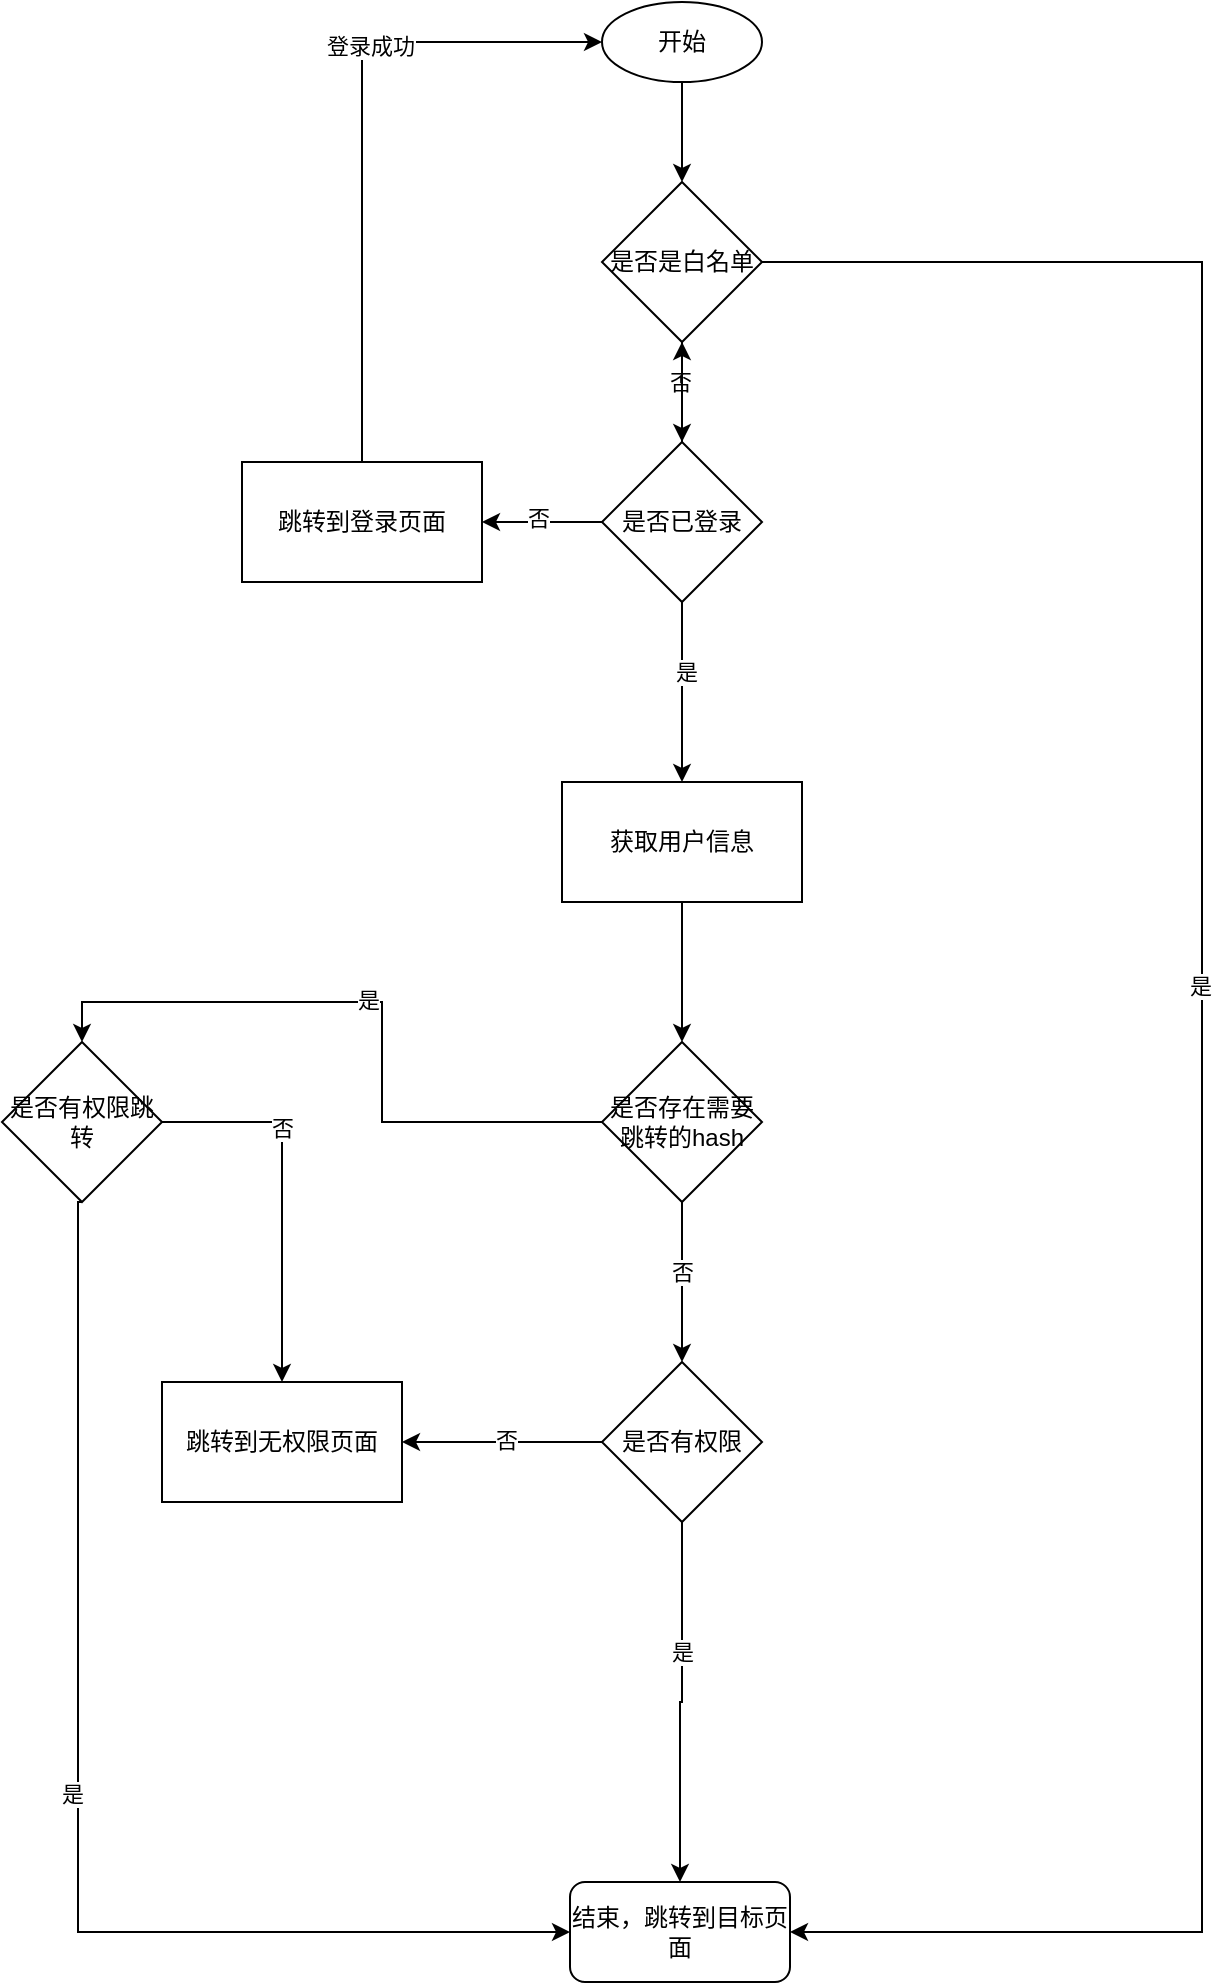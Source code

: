 <mxfile version="26.0.11">
  <diagram name="第 1 页" id="OpzLglPuzwsaN2uVLHSr">
    <mxGraphModel dx="1400" dy="721" grid="1" gridSize="10" guides="1" tooltips="1" connect="1" arrows="1" fold="1" page="1" pageScale="1" pageWidth="827" pageHeight="1169" math="0" shadow="0">
      <root>
        <mxCell id="0" />
        <mxCell id="1" parent="0" />
        <mxCell id="Vu5gZjtnMFJCDZPlwX4_-3" value="" style="edgeStyle=orthogonalEdgeStyle;rounded=0;orthogonalLoop=1;jettySize=auto;html=1;" edge="1" parent="1" source="Vu5gZjtnMFJCDZPlwX4_-1" target="Vu5gZjtnMFJCDZPlwX4_-2">
          <mxGeometry relative="1" as="geometry" />
        </mxCell>
        <mxCell id="Vu5gZjtnMFJCDZPlwX4_-1" value="开始" style="ellipse;whiteSpace=wrap;html=1;" vertex="1" parent="1">
          <mxGeometry x="470" y="90" width="80" height="40" as="geometry" />
        </mxCell>
        <mxCell id="Vu5gZjtnMFJCDZPlwX4_-10" value="" style="edgeStyle=orthogonalEdgeStyle;rounded=0;orthogonalLoop=1;jettySize=auto;html=1;" edge="1" parent="1" source="Vu5gZjtnMFJCDZPlwX4_-2">
          <mxGeometry relative="1" as="geometry">
            <mxPoint x="510" y="310" as="targetPoint" />
          </mxGeometry>
        </mxCell>
        <mxCell id="Vu5gZjtnMFJCDZPlwX4_-11" value="否" style="edgeLabel;html=1;align=center;verticalAlign=middle;resizable=0;points=[];" vertex="1" connectable="0" parent="Vu5gZjtnMFJCDZPlwX4_-10">
          <mxGeometry x="-0.222" y="-1" relative="1" as="geometry">
            <mxPoint as="offset" />
          </mxGeometry>
        </mxCell>
        <mxCell id="Vu5gZjtnMFJCDZPlwX4_-12" style="edgeStyle=orthogonalEdgeStyle;rounded=0;orthogonalLoop=1;jettySize=auto;html=1;exitX=1;exitY=0.5;exitDx=0;exitDy=0;entryX=1;entryY=0.5;entryDx=0;entryDy=0;" edge="1" parent="1" source="Vu5gZjtnMFJCDZPlwX4_-2" target="Vu5gZjtnMFJCDZPlwX4_-4">
          <mxGeometry relative="1" as="geometry">
            <Array as="points">
              <mxPoint x="770" y="220" />
              <mxPoint x="770" y="1055" />
            </Array>
          </mxGeometry>
        </mxCell>
        <mxCell id="Vu5gZjtnMFJCDZPlwX4_-13" value="是" style="edgeLabel;html=1;align=center;verticalAlign=middle;resizable=0;points=[];" vertex="1" connectable="0" parent="Vu5gZjtnMFJCDZPlwX4_-12">
          <mxGeometry x="-0.079" y="-1" relative="1" as="geometry">
            <mxPoint y="1" as="offset" />
          </mxGeometry>
        </mxCell>
        <mxCell id="Vu5gZjtnMFJCDZPlwX4_-2" value="是否是白名单" style="rhombus;whiteSpace=wrap;html=1;" vertex="1" parent="1">
          <mxGeometry x="470" y="180" width="80" height="80" as="geometry" />
        </mxCell>
        <mxCell id="Vu5gZjtnMFJCDZPlwX4_-4" value="结束，跳转到目标页面" style="whiteSpace=wrap;html=1;rounded=1;" vertex="1" parent="1">
          <mxGeometry x="454" y="1030" width="110" height="50" as="geometry" />
        </mxCell>
        <mxCell id="Vu5gZjtnMFJCDZPlwX4_-15" value="" style="edgeStyle=orthogonalEdgeStyle;rounded=0;orthogonalLoop=1;jettySize=auto;html=1;exitX=0.5;exitY=0;exitDx=0;exitDy=0;" edge="1" parent="1" source="Vu5gZjtnMFJCDZPlwX4_-14" target="Vu5gZjtnMFJCDZPlwX4_-2">
          <mxGeometry relative="1" as="geometry" />
        </mxCell>
        <mxCell id="Vu5gZjtnMFJCDZPlwX4_-17" value="" style="edgeStyle=orthogonalEdgeStyle;rounded=0;orthogonalLoop=1;jettySize=auto;html=1;" edge="1" parent="1" source="Vu5gZjtnMFJCDZPlwX4_-14" target="Vu5gZjtnMFJCDZPlwX4_-16">
          <mxGeometry relative="1" as="geometry" />
        </mxCell>
        <mxCell id="Vu5gZjtnMFJCDZPlwX4_-18" value="否" style="edgeLabel;html=1;align=center;verticalAlign=middle;resizable=0;points=[];" vertex="1" connectable="0" parent="Vu5gZjtnMFJCDZPlwX4_-17">
          <mxGeometry x="0.076" y="-2" relative="1" as="geometry">
            <mxPoint as="offset" />
          </mxGeometry>
        </mxCell>
        <mxCell id="Vu5gZjtnMFJCDZPlwX4_-22" value="" style="edgeStyle=orthogonalEdgeStyle;rounded=0;orthogonalLoop=1;jettySize=auto;html=1;entryX=0.5;entryY=0;entryDx=0;entryDy=0;" edge="1" parent="1" source="Vu5gZjtnMFJCDZPlwX4_-14" target="Vu5gZjtnMFJCDZPlwX4_-25">
          <mxGeometry relative="1" as="geometry">
            <mxPoint x="510" y="470" as="targetPoint" />
          </mxGeometry>
        </mxCell>
        <mxCell id="Vu5gZjtnMFJCDZPlwX4_-23" value="是" style="edgeLabel;html=1;align=center;verticalAlign=middle;resizable=0;points=[];" vertex="1" connectable="0" parent="Vu5gZjtnMFJCDZPlwX4_-22">
          <mxGeometry x="-0.234" y="2" relative="1" as="geometry">
            <mxPoint as="offset" />
          </mxGeometry>
        </mxCell>
        <mxCell id="Vu5gZjtnMFJCDZPlwX4_-14" value="是否已登录" style="rhombus;whiteSpace=wrap;html=1;" vertex="1" parent="1">
          <mxGeometry x="470" y="310" width="80" height="80" as="geometry" />
        </mxCell>
        <mxCell id="Vu5gZjtnMFJCDZPlwX4_-19" style="edgeStyle=orthogonalEdgeStyle;rounded=0;orthogonalLoop=1;jettySize=auto;html=1;entryX=0;entryY=0.5;entryDx=0;entryDy=0;" edge="1" parent="1" source="Vu5gZjtnMFJCDZPlwX4_-16" target="Vu5gZjtnMFJCDZPlwX4_-1">
          <mxGeometry relative="1" as="geometry">
            <mxPoint x="360" y="160" as="targetPoint" />
            <Array as="points">
              <mxPoint x="350" y="110" />
            </Array>
          </mxGeometry>
        </mxCell>
        <mxCell id="Vu5gZjtnMFJCDZPlwX4_-20" value="登录成功" style="edgeLabel;html=1;align=center;verticalAlign=middle;resizable=0;points=[];" vertex="1" connectable="0" parent="Vu5gZjtnMFJCDZPlwX4_-19">
          <mxGeometry x="0.297" y="-2" relative="1" as="geometry">
            <mxPoint as="offset" />
          </mxGeometry>
        </mxCell>
        <mxCell id="Vu5gZjtnMFJCDZPlwX4_-16" value="跳转到登录页面" style="whiteSpace=wrap;html=1;" vertex="1" parent="1">
          <mxGeometry x="290" y="320" width="120" height="60" as="geometry" />
        </mxCell>
        <mxCell id="Vu5gZjtnMFJCDZPlwX4_-28" value="" style="edgeStyle=orthogonalEdgeStyle;rounded=0;orthogonalLoop=1;jettySize=auto;html=1;" edge="1" parent="1" source="Vu5gZjtnMFJCDZPlwX4_-25" target="Vu5gZjtnMFJCDZPlwX4_-27">
          <mxGeometry relative="1" as="geometry" />
        </mxCell>
        <mxCell id="Vu5gZjtnMFJCDZPlwX4_-25" value="获取用户信息" style="rounded=0;whiteSpace=wrap;html=1;" vertex="1" parent="1">
          <mxGeometry x="450" y="480" width="120" height="60" as="geometry" />
        </mxCell>
        <mxCell id="Vu5gZjtnMFJCDZPlwX4_-30" value="" style="edgeStyle=orthogonalEdgeStyle;rounded=0;orthogonalLoop=1;jettySize=auto;html=1;entryX=0.5;entryY=0;entryDx=0;entryDy=0;" edge="1" parent="1" source="Vu5gZjtnMFJCDZPlwX4_-27" target="Vu5gZjtnMFJCDZPlwX4_-29">
          <mxGeometry relative="1" as="geometry" />
        </mxCell>
        <mxCell id="Vu5gZjtnMFJCDZPlwX4_-50" value="是" style="edgeLabel;html=1;align=center;verticalAlign=middle;resizable=0;points=[];" vertex="1" connectable="0" parent="Vu5gZjtnMFJCDZPlwX4_-30">
          <mxGeometry x="0.045" y="-1" relative="1" as="geometry">
            <mxPoint as="offset" />
          </mxGeometry>
        </mxCell>
        <mxCell id="Vu5gZjtnMFJCDZPlwX4_-39" value="" style="edgeStyle=orthogonalEdgeStyle;rounded=0;orthogonalLoop=1;jettySize=auto;html=1;" edge="1" parent="1" source="Vu5gZjtnMFJCDZPlwX4_-27" target="Vu5gZjtnMFJCDZPlwX4_-38">
          <mxGeometry relative="1" as="geometry" />
        </mxCell>
        <mxCell id="Vu5gZjtnMFJCDZPlwX4_-40" value="否" style="edgeLabel;html=1;align=center;verticalAlign=middle;resizable=0;points=[];" vertex="1" connectable="0" parent="Vu5gZjtnMFJCDZPlwX4_-39">
          <mxGeometry x="-0.12" relative="1" as="geometry">
            <mxPoint as="offset" />
          </mxGeometry>
        </mxCell>
        <mxCell id="Vu5gZjtnMFJCDZPlwX4_-27" value="是否存在需要跳转的hash" style="rhombus;whiteSpace=wrap;html=1;rounded=0;" vertex="1" parent="1">
          <mxGeometry x="470" y="610" width="80" height="80" as="geometry" />
        </mxCell>
        <mxCell id="Vu5gZjtnMFJCDZPlwX4_-33" value="" style="edgeStyle=orthogonalEdgeStyle;rounded=0;orthogonalLoop=1;jettySize=auto;html=1;exitX=1;exitY=0.5;exitDx=0;exitDy=0;" edge="1" parent="1" source="Vu5gZjtnMFJCDZPlwX4_-29" target="Vu5gZjtnMFJCDZPlwX4_-32">
          <mxGeometry relative="1" as="geometry" />
        </mxCell>
        <mxCell id="Vu5gZjtnMFJCDZPlwX4_-36" value="否" style="edgeLabel;html=1;align=center;verticalAlign=middle;resizable=0;points=[];" vertex="1" connectable="0" parent="Vu5gZjtnMFJCDZPlwX4_-33">
          <mxGeometry x="-0.337" relative="1" as="geometry">
            <mxPoint as="offset" />
          </mxGeometry>
        </mxCell>
        <mxCell id="Vu5gZjtnMFJCDZPlwX4_-35" value="" style="edgeStyle=orthogonalEdgeStyle;rounded=0;orthogonalLoop=1;jettySize=auto;html=1;entryX=0;entryY=0.5;entryDx=0;entryDy=0;exitX=0.5;exitY=1;exitDx=0;exitDy=0;" edge="1" parent="1" source="Vu5gZjtnMFJCDZPlwX4_-29" target="Vu5gZjtnMFJCDZPlwX4_-4">
          <mxGeometry relative="1" as="geometry">
            <mxPoint x="107.972" y="687.528" as="sourcePoint" />
            <mxPoint x="312.02" y="1092.48" as="targetPoint" />
            <Array as="points">
              <mxPoint x="208" y="690" />
              <mxPoint x="208" y="1055" />
            </Array>
          </mxGeometry>
        </mxCell>
        <mxCell id="Vu5gZjtnMFJCDZPlwX4_-37" value="是" style="edgeLabel;html=1;align=center;verticalAlign=middle;resizable=0;points=[];" vertex="1" connectable="0" parent="Vu5gZjtnMFJCDZPlwX4_-35">
          <mxGeometry x="-0.028" y="-3" relative="1" as="geometry">
            <mxPoint as="offset" />
          </mxGeometry>
        </mxCell>
        <mxCell id="Vu5gZjtnMFJCDZPlwX4_-29" value="是否有权限跳转" style="rhombus;whiteSpace=wrap;html=1;rounded=0;" vertex="1" parent="1">
          <mxGeometry x="170" y="610" width="80" height="80" as="geometry" />
        </mxCell>
        <mxCell id="Vu5gZjtnMFJCDZPlwX4_-32" value="跳转到无权限页面" style="whiteSpace=wrap;html=1;rounded=0;" vertex="1" parent="1">
          <mxGeometry x="250" y="780" width="120" height="60" as="geometry" />
        </mxCell>
        <mxCell id="Vu5gZjtnMFJCDZPlwX4_-46" style="edgeStyle=orthogonalEdgeStyle;rounded=0;orthogonalLoop=1;jettySize=auto;html=1;exitX=0.5;exitY=1;exitDx=0;exitDy=0;entryX=0.5;entryY=0;entryDx=0;entryDy=0;" edge="1" parent="1" source="Vu5gZjtnMFJCDZPlwX4_-38" target="Vu5gZjtnMFJCDZPlwX4_-4">
          <mxGeometry relative="1" as="geometry" />
        </mxCell>
        <mxCell id="Vu5gZjtnMFJCDZPlwX4_-49" value="是" style="edgeLabel;html=1;align=center;verticalAlign=middle;resizable=0;points=[];" vertex="1" connectable="0" parent="Vu5gZjtnMFJCDZPlwX4_-46">
          <mxGeometry x="-0.287" relative="1" as="geometry">
            <mxPoint as="offset" />
          </mxGeometry>
        </mxCell>
        <mxCell id="Vu5gZjtnMFJCDZPlwX4_-56" style="edgeStyle=orthogonalEdgeStyle;rounded=0;orthogonalLoop=1;jettySize=auto;html=1;entryX=1;entryY=0.5;entryDx=0;entryDy=0;" edge="1" parent="1" source="Vu5gZjtnMFJCDZPlwX4_-38" target="Vu5gZjtnMFJCDZPlwX4_-32">
          <mxGeometry relative="1" as="geometry">
            <Array as="points">
              <mxPoint x="380" y="810" />
            </Array>
          </mxGeometry>
        </mxCell>
        <mxCell id="Vu5gZjtnMFJCDZPlwX4_-57" value="否" style="edgeLabel;html=1;align=center;verticalAlign=middle;resizable=0;points=[];" vertex="1" connectable="0" parent="Vu5gZjtnMFJCDZPlwX4_-56">
          <mxGeometry x="-0.044" y="-1" relative="1" as="geometry">
            <mxPoint as="offset" />
          </mxGeometry>
        </mxCell>
        <mxCell id="Vu5gZjtnMFJCDZPlwX4_-38" value="是否有权限" style="rhombus;whiteSpace=wrap;html=1;rounded=0;" vertex="1" parent="1">
          <mxGeometry x="470" y="770" width="80" height="80" as="geometry" />
        </mxCell>
      </root>
    </mxGraphModel>
  </diagram>
</mxfile>
